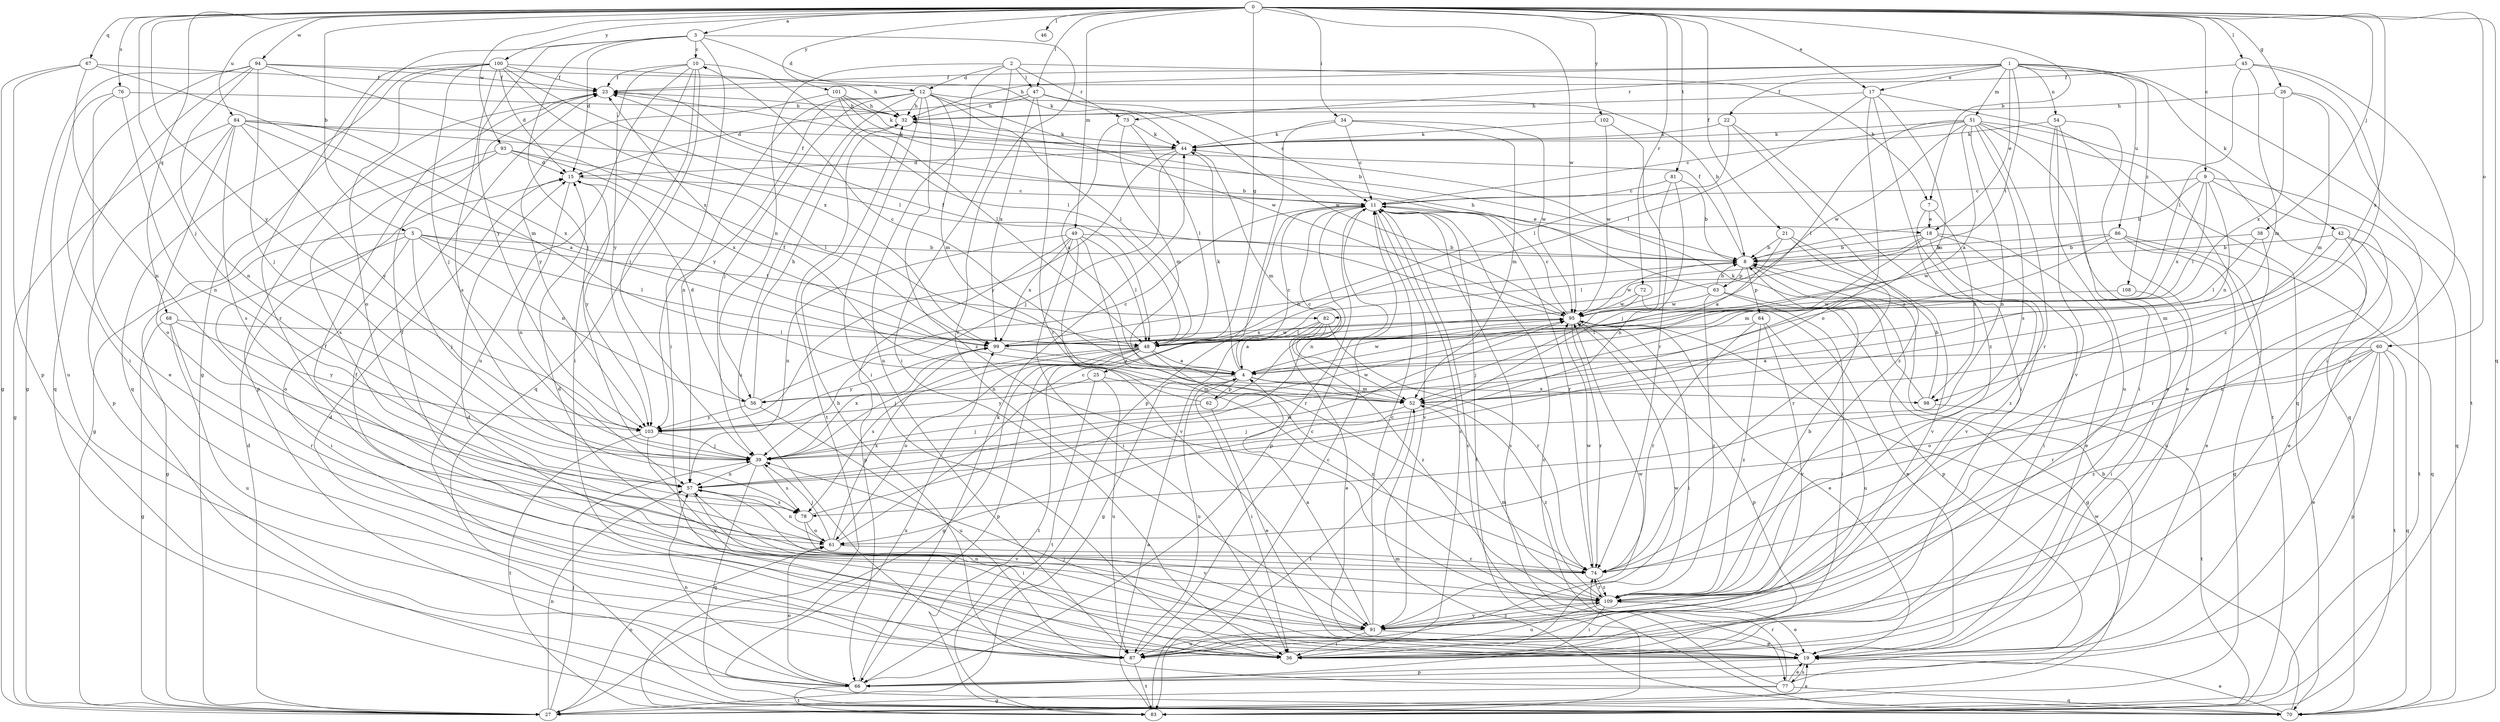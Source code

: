 strict digraph  {
0;
1;
2;
3;
4;
5;
7;
8;
9;
10;
11;
12;
15;
17;
18;
19;
21;
22;
23;
25;
26;
27;
32;
34;
36;
38;
39;
42;
44;
45;
46;
47;
48;
49;
51;
52;
54;
56;
57;
60;
61;
62;
63;
64;
66;
67;
68;
70;
72;
73;
74;
76;
77;
78;
81;
82;
83;
84;
86;
87;
91;
93;
94;
95;
98;
99;
100;
101;
102;
103;
108;
109;
0 -> 3  [label=a];
0 -> 5  [label=b];
0 -> 7  [label=b];
0 -> 9  [label=c];
0 -> 17  [label=e];
0 -> 21  [label=f];
0 -> 25  [label=g];
0 -> 26  [label=g];
0 -> 34  [label=i];
0 -> 38  [label=j];
0 -> 39  [label=j];
0 -> 45  [label=l];
0 -> 46  [label=l];
0 -> 47  [label=l];
0 -> 49  [label=m];
0 -> 60  [label=o];
0 -> 67  [label=q];
0 -> 68  [label=q];
0 -> 70  [label=q];
0 -> 72  [label=r];
0 -> 76  [label=s];
0 -> 81  [label=t];
0 -> 84  [label=u];
0 -> 93  [label=w];
0 -> 94  [label=w];
0 -> 95  [label=w];
0 -> 98  [label=x];
0 -> 100  [label=y];
0 -> 101  [label=y];
0 -> 102  [label=y];
0 -> 103  [label=y];
1 -> 17  [label=e];
1 -> 18  [label=e];
1 -> 22  [label=f];
1 -> 23  [label=f];
1 -> 32  [label=h];
1 -> 36  [label=i];
1 -> 42  [label=k];
1 -> 51  [label=m];
1 -> 54  [label=n];
1 -> 73  [label=r];
1 -> 82  [label=t];
1 -> 86  [label=u];
1 -> 108  [label=z];
2 -> 7  [label=b];
2 -> 12  [label=d];
2 -> 36  [label=i];
2 -> 47  [label=l];
2 -> 56  [label=n];
2 -> 73  [label=r];
2 -> 87  [label=u];
3 -> 10  [label=c];
3 -> 12  [label=d];
3 -> 15  [label=d];
3 -> 27  [label=g];
3 -> 36  [label=i];
3 -> 39  [label=j];
3 -> 91  [label=v];
3 -> 103  [label=y];
4 -> 10  [label=c];
4 -> 11  [label=c];
4 -> 36  [label=i];
4 -> 44  [label=k];
4 -> 52  [label=m];
4 -> 56  [label=n];
4 -> 62  [label=p];
4 -> 87  [label=u];
4 -> 95  [label=w];
4 -> 98  [label=x];
5 -> 8  [label=b];
5 -> 27  [label=g];
5 -> 36  [label=i];
5 -> 39  [label=j];
5 -> 48  [label=l];
5 -> 56  [label=n];
5 -> 61  [label=o];
5 -> 82  [label=t];
7 -> 18  [label=e];
7 -> 98  [label=x];
7 -> 109  [label=z];
8 -> 23  [label=f];
8 -> 63  [label=p];
8 -> 64  [label=p];
8 -> 66  [label=p];
8 -> 95  [label=w];
9 -> 8  [label=b];
9 -> 11  [label=c];
9 -> 48  [label=l];
9 -> 56  [label=n];
9 -> 70  [label=q];
9 -> 99  [label=x];
9 -> 109  [label=z];
10 -> 23  [label=f];
10 -> 36  [label=i];
10 -> 39  [label=j];
10 -> 48  [label=l];
10 -> 70  [label=q];
10 -> 87  [label=u];
10 -> 103  [label=y];
11 -> 18  [label=e];
11 -> 23  [label=f];
11 -> 57  [label=n];
11 -> 66  [label=p];
11 -> 74  [label=r];
11 -> 77  [label=s];
11 -> 83  [label=t];
11 -> 91  [label=v];
12 -> 8  [label=b];
12 -> 32  [label=h];
12 -> 36  [label=i];
12 -> 39  [label=j];
12 -> 48  [label=l];
12 -> 52  [label=m];
12 -> 57  [label=n];
12 -> 87  [label=u];
12 -> 95  [label=w];
12 -> 103  [label=y];
12 -> 109  [label=z];
15 -> 11  [label=c];
15 -> 57  [label=n];
15 -> 103  [label=y];
17 -> 32  [label=h];
17 -> 48  [label=l];
17 -> 52  [label=m];
17 -> 61  [label=o];
17 -> 70  [label=q];
17 -> 109  [label=z];
18 -> 8  [label=b];
18 -> 19  [label=e];
18 -> 36  [label=i];
18 -> 48  [label=l];
18 -> 52  [label=m];
18 -> 91  [label=v];
19 -> 15  [label=d];
19 -> 23  [label=f];
19 -> 39  [label=j];
19 -> 66  [label=p];
19 -> 77  [label=s];
21 -> 4  [label=a];
21 -> 8  [label=b];
21 -> 74  [label=r];
21 -> 91  [label=v];
22 -> 36  [label=i];
22 -> 44  [label=k];
22 -> 48  [label=l];
22 -> 109  [label=z];
23 -> 32  [label=h];
23 -> 66  [label=p];
25 -> 52  [label=m];
25 -> 83  [label=t];
25 -> 87  [label=u];
25 -> 103  [label=y];
26 -> 32  [label=h];
26 -> 52  [label=m];
26 -> 83  [label=t];
26 -> 99  [label=x];
27 -> 15  [label=d];
27 -> 19  [label=e];
27 -> 39  [label=j];
27 -> 57  [label=n];
27 -> 61  [label=o];
32 -> 44  [label=k];
32 -> 83  [label=t];
34 -> 11  [label=c];
34 -> 44  [label=k];
34 -> 52  [label=m];
34 -> 66  [label=p];
34 -> 95  [label=w];
36 -> 11  [label=c];
38 -> 8  [label=b];
38 -> 48  [label=l];
38 -> 74  [label=r];
39 -> 57  [label=n];
39 -> 70  [label=q];
39 -> 78  [label=s];
39 -> 99  [label=x];
42 -> 8  [label=b];
42 -> 19  [label=e];
42 -> 52  [label=m];
42 -> 83  [label=t];
42 -> 87  [label=u];
44 -> 15  [label=d];
44 -> 39  [label=j];
44 -> 52  [label=m];
44 -> 103  [label=y];
45 -> 23  [label=f];
45 -> 48  [label=l];
45 -> 52  [label=m];
45 -> 87  [label=u];
45 -> 109  [label=z];
47 -> 11  [label=c];
47 -> 15  [label=d];
47 -> 32  [label=h];
47 -> 74  [label=r];
47 -> 95  [label=w];
47 -> 99  [label=x];
48 -> 4  [label=a];
48 -> 27  [label=g];
48 -> 39  [label=j];
48 -> 61  [label=o];
48 -> 66  [label=p];
48 -> 78  [label=s];
48 -> 83  [label=t];
48 -> 109  [label=z];
49 -> 8  [label=b];
49 -> 36  [label=i];
49 -> 48  [label=l];
49 -> 57  [label=n];
49 -> 66  [label=p];
49 -> 74  [label=r];
49 -> 91  [label=v];
49 -> 99  [label=x];
51 -> 4  [label=a];
51 -> 11  [label=c];
51 -> 19  [label=e];
51 -> 44  [label=k];
51 -> 48  [label=l];
51 -> 57  [label=n];
51 -> 70  [label=q];
51 -> 74  [label=r];
51 -> 78  [label=s];
51 -> 83  [label=t];
51 -> 95  [label=w];
52 -> 39  [label=j];
52 -> 83  [label=t];
52 -> 109  [label=z];
54 -> 19  [label=e];
54 -> 36  [label=i];
54 -> 44  [label=k];
54 -> 87  [label=u];
54 -> 91  [label=v];
56 -> 11  [label=c];
56 -> 15  [label=d];
56 -> 32  [label=h];
56 -> 87  [label=u];
56 -> 103  [label=y];
57 -> 36  [label=i];
57 -> 78  [label=s];
57 -> 91  [label=v];
60 -> 4  [label=a];
60 -> 19  [label=e];
60 -> 61  [label=o];
60 -> 66  [label=p];
60 -> 70  [label=q];
60 -> 74  [label=r];
60 -> 83  [label=t];
60 -> 109  [label=z];
61 -> 11  [label=c];
61 -> 39  [label=j];
61 -> 57  [label=n];
61 -> 74  [label=r];
61 -> 99  [label=x];
62 -> 11  [label=c];
62 -> 19  [label=e];
62 -> 23  [label=f];
62 -> 39  [label=j];
63 -> 8  [label=b];
63 -> 27  [label=g];
63 -> 32  [label=h];
63 -> 36  [label=i];
63 -> 95  [label=w];
63 -> 109  [label=z];
64 -> 48  [label=l];
64 -> 74  [label=r];
64 -> 87  [label=u];
64 -> 91  [label=v];
64 -> 109  [label=z];
66 -> 44  [label=k];
66 -> 57  [label=n];
66 -> 61  [label=o];
66 -> 83  [label=t];
67 -> 23  [label=f];
67 -> 27  [label=g];
67 -> 52  [label=m];
67 -> 57  [label=n];
67 -> 66  [label=p];
68 -> 27  [label=g];
68 -> 48  [label=l];
68 -> 74  [label=r];
68 -> 87  [label=u];
68 -> 103  [label=y];
70 -> 11  [label=c];
70 -> 19  [label=e];
70 -> 52  [label=m];
70 -> 95  [label=w];
70 -> 99  [label=x];
72 -> 19  [label=e];
72 -> 39  [label=j];
72 -> 95  [label=w];
73 -> 4  [label=a];
73 -> 44  [label=k];
73 -> 48  [label=l];
73 -> 52  [label=m];
74 -> 23  [label=f];
74 -> 95  [label=w];
74 -> 109  [label=z];
76 -> 19  [label=e];
76 -> 32  [label=h];
76 -> 57  [label=n];
76 -> 87  [label=u];
77 -> 8  [label=b];
77 -> 11  [label=c];
77 -> 19  [label=e];
77 -> 27  [label=g];
77 -> 32  [label=h];
77 -> 70  [label=q];
77 -> 74  [label=r];
78 -> 61  [label=o];
78 -> 91  [label=v];
78 -> 95  [label=w];
81 -> 8  [label=b];
81 -> 11  [label=c];
81 -> 39  [label=j];
81 -> 57  [label=n];
82 -> 4  [label=a];
82 -> 19  [label=e];
82 -> 27  [label=g];
82 -> 48  [label=l];
82 -> 74  [label=r];
82 -> 109  [label=z];
83 -> 4  [label=a];
83 -> 11  [label=c];
84 -> 4  [label=a];
84 -> 8  [label=b];
84 -> 27  [label=g];
84 -> 44  [label=k];
84 -> 61  [label=o];
84 -> 66  [label=p];
84 -> 78  [label=s];
84 -> 99  [label=x];
84 -> 103  [label=y];
86 -> 4  [label=a];
86 -> 8  [label=b];
86 -> 19  [label=e];
86 -> 27  [label=g];
86 -> 70  [label=q];
86 -> 95  [label=w];
87 -> 11  [label=c];
87 -> 15  [label=d];
87 -> 83  [label=t];
87 -> 95  [label=w];
91 -> 4  [label=a];
91 -> 11  [label=c];
91 -> 19  [label=e];
91 -> 36  [label=i];
91 -> 57  [label=n];
91 -> 87  [label=u];
91 -> 95  [label=w];
91 -> 109  [label=z];
93 -> 15  [label=d];
93 -> 27  [label=g];
93 -> 48  [label=l];
93 -> 78  [label=s];
93 -> 99  [label=x];
94 -> 23  [label=f];
94 -> 27  [label=g];
94 -> 36  [label=i];
94 -> 39  [label=j];
94 -> 44  [label=k];
94 -> 57  [label=n];
94 -> 70  [label=q];
94 -> 99  [label=x];
95 -> 11  [label=c];
95 -> 19  [label=e];
95 -> 23  [label=f];
95 -> 36  [label=i];
95 -> 66  [label=p];
95 -> 74  [label=r];
95 -> 99  [label=x];
98 -> 8  [label=b];
98 -> 44  [label=k];
98 -> 83  [label=t];
99 -> 4  [label=a];
99 -> 8  [label=b];
99 -> 95  [label=w];
99 -> 103  [label=y];
100 -> 15  [label=d];
100 -> 23  [label=f];
100 -> 32  [label=h];
100 -> 39  [label=j];
100 -> 48  [label=l];
100 -> 61  [label=o];
100 -> 70  [label=q];
100 -> 74  [label=r];
100 -> 78  [label=s];
100 -> 99  [label=x];
101 -> 8  [label=b];
101 -> 32  [label=h];
101 -> 44  [label=k];
101 -> 48  [label=l];
101 -> 103  [label=y];
102 -> 44  [label=k];
102 -> 74  [label=r];
102 -> 95  [label=w];
103 -> 39  [label=j];
103 -> 83  [label=t];
103 -> 91  [label=v];
103 -> 95  [label=w];
108 -> 36  [label=i];
108 -> 95  [label=w];
109 -> 8  [label=b];
109 -> 15  [label=d];
109 -> 19  [label=e];
109 -> 23  [label=f];
109 -> 36  [label=i];
109 -> 52  [label=m];
109 -> 74  [label=r];
109 -> 87  [label=u];
109 -> 91  [label=v];
}
